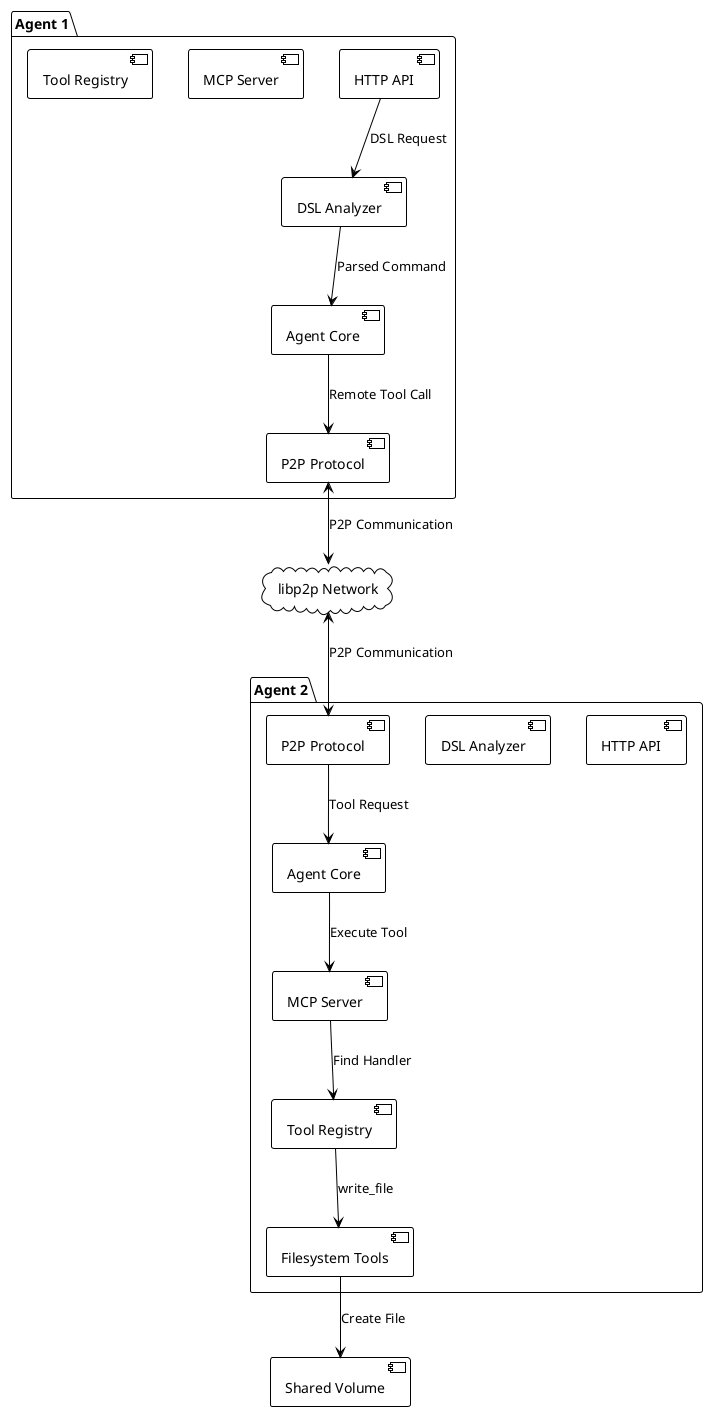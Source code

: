 @startuml
!theme plain

package "Agent 1" {
  [HTTP API] as API1
  [DSL Analyzer] as DSL1
  [Agent Core] as Core1
  [P2P Protocol] as P2P1
  [MCP Server] as MCP1
  [Tool Registry] as Tools1
}

package "Agent 2" {
  [HTTP API] as API2
  [DSL Analyzer] as DSL2
  [Agent Core] as Core2
  [P2P Protocol] as P2P2
  [MCP Server] as MCP2
  [Tool Registry] as Tools2
  [Filesystem Tools] as FS2
}

cloud "libp2p Network" as Network

API1 --> DSL1 : DSL Request
DSL1 --> Core1 : Parsed Command
Core1 --> P2P1 : Remote Tool Call
P2P1 <--> Network : P2P Communication
Network <--> P2P2 : P2P Communication
P2P2 --> Core2 : Tool Request
Core2 --> MCP2 : Execute Tool
MCP2 --> Tools2 : Find Handler
Tools2 --> FS2 : write_file
FS2 --> [Shared Volume] : Create File

@enduml